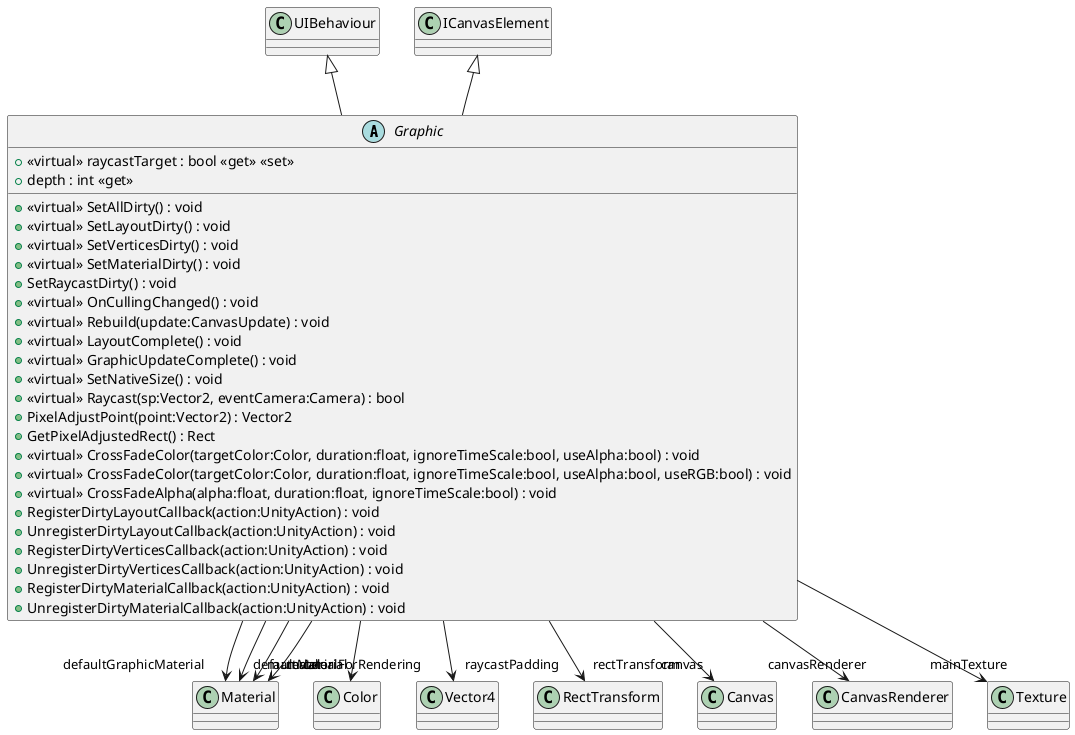@startuml
abstract class Graphic {
    + <<virtual>> raycastTarget : bool <<get>> <<set>>
    + <<virtual>> SetAllDirty() : void
    + <<virtual>> SetLayoutDirty() : void
    + <<virtual>> SetVerticesDirty() : void
    + <<virtual>> SetMaterialDirty() : void
    + SetRaycastDirty() : void
    + depth : int <<get>>
    + <<virtual>> OnCullingChanged() : void
    + <<virtual>> Rebuild(update:CanvasUpdate) : void
    + <<virtual>> LayoutComplete() : void
    + <<virtual>> GraphicUpdateComplete() : void
    + <<virtual>> SetNativeSize() : void
    + <<virtual>> Raycast(sp:Vector2, eventCamera:Camera) : bool
    + PixelAdjustPoint(point:Vector2) : Vector2
    + GetPixelAdjustedRect() : Rect
    + <<virtual>> CrossFadeColor(targetColor:Color, duration:float, ignoreTimeScale:bool, useAlpha:bool) : void
    + <<virtual>> CrossFadeColor(targetColor:Color, duration:float, ignoreTimeScale:bool, useAlpha:bool, useRGB:bool) : void
    + <<virtual>> CrossFadeAlpha(alpha:float, duration:float, ignoreTimeScale:bool) : void
    + RegisterDirtyLayoutCallback(action:UnityAction) : void
    + UnregisterDirtyLayoutCallback(action:UnityAction) : void
    + RegisterDirtyVerticesCallback(action:UnityAction) : void
    + UnregisterDirtyVerticesCallback(action:UnityAction) : void
    + RegisterDirtyMaterialCallback(action:UnityAction) : void
    + UnregisterDirtyMaterialCallback(action:UnityAction) : void
}
UIBehaviour <|-- Graphic
ICanvasElement <|-- Graphic
Graphic --> "defaultGraphicMaterial" Material
Graphic --> "color" Color
Graphic --> "raycastPadding" Vector4
Graphic --> "rectTransform" RectTransform
Graphic --> "canvas" Canvas
Graphic --> "canvasRenderer" CanvasRenderer
Graphic --> "defaultMaterial" Material
Graphic --> "material" Material
Graphic --> "materialForRendering" Material
Graphic --> "mainTexture" Texture
@enduml
